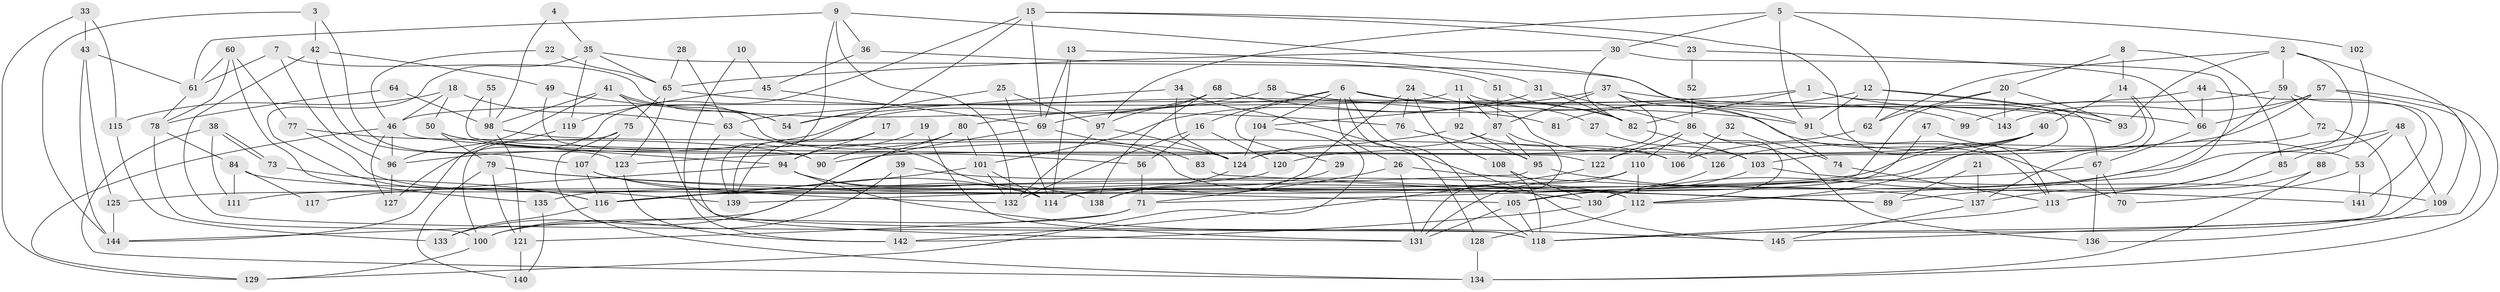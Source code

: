 // coarse degree distribution, {12: 0.0136986301369863, 6: 0.1095890410958904, 13: 0.0273972602739726, 4: 0.1643835616438356, 9: 0.0273972602739726, 7: 0.0958904109589041, 14: 0.0273972602739726, 16: 0.0136986301369863, 3: 0.1506849315068493, 2: 0.1780821917808219, 5: 0.1506849315068493, 11: 0.0136986301369863, 8: 0.0136986301369863, 10: 0.0136986301369863}
// Generated by graph-tools (version 1.1) at 2025/51/03/04/25 22:51:05]
// undirected, 145 vertices, 290 edges
graph export_dot {
  node [color=gray90,style=filled];
  1;
  2;
  3;
  4;
  5;
  6;
  7;
  8;
  9;
  10;
  11;
  12;
  13;
  14;
  15;
  16;
  17;
  18;
  19;
  20;
  21;
  22;
  23;
  24;
  25;
  26;
  27;
  28;
  29;
  30;
  31;
  32;
  33;
  34;
  35;
  36;
  37;
  38;
  39;
  40;
  41;
  42;
  43;
  44;
  45;
  46;
  47;
  48;
  49;
  50;
  51;
  52;
  53;
  54;
  55;
  56;
  57;
  58;
  59;
  60;
  61;
  62;
  63;
  64;
  65;
  66;
  67;
  68;
  69;
  70;
  71;
  72;
  73;
  74;
  75;
  76;
  77;
  78;
  79;
  80;
  81;
  82;
  83;
  84;
  85;
  86;
  87;
  88;
  89;
  90;
  91;
  92;
  93;
  94;
  95;
  96;
  97;
  98;
  99;
  100;
  101;
  102;
  103;
  104;
  105;
  106;
  107;
  108;
  109;
  110;
  111;
  112;
  113;
  114;
  115;
  116;
  117;
  118;
  119;
  120;
  121;
  122;
  123;
  124;
  125;
  126;
  127;
  128;
  129;
  130;
  131;
  132;
  133;
  134;
  135;
  136;
  137;
  138;
  139;
  140;
  141;
  142;
  143;
  144;
  145;
  1 -- 82;
  1 -- 71;
  1 -- 69;
  1 -- 93;
  2 -- 93;
  2 -- 112;
  2 -- 59;
  2 -- 62;
  2 -- 109;
  3 -- 42;
  3 -- 144;
  3 -- 123;
  4 -- 98;
  4 -- 35;
  5 -- 97;
  5 -- 62;
  5 -- 30;
  5 -- 91;
  5 -- 102;
  6 -- 118;
  6 -- 104;
  6 -- 16;
  6 -- 26;
  6 -- 29;
  6 -- 99;
  6 -- 126;
  6 -- 128;
  7 -- 96;
  7 -- 61;
  7 -- 54;
  8 -- 14;
  8 -- 20;
  8 -- 85;
  9 -- 61;
  9 -- 91;
  9 -- 36;
  9 -- 132;
  9 -- 139;
  10 -- 142;
  10 -- 45;
  11 -- 92;
  11 -- 87;
  11 -- 46;
  11 -- 70;
  12 -- 91;
  12 -- 67;
  12 -- 81;
  12 -- 93;
  13 -- 114;
  13 -- 69;
  13 -- 31;
  14 -- 103;
  14 -- 137;
  14 -- 40;
  15 -- 69;
  15 -- 139;
  15 -- 23;
  15 -- 113;
  15 -- 127;
  16 -- 132;
  16 -- 56;
  16 -- 120;
  17 -- 94;
  17 -- 139;
  18 -- 46;
  18 -- 50;
  18 -- 63;
  18 -- 115;
  19 -- 131;
  19 -- 94;
  20 -- 93;
  20 -- 116;
  20 -- 62;
  20 -- 143;
  21 -- 137;
  21 -- 89;
  22 -- 46;
  22 -- 65;
  23 -- 66;
  23 -- 52;
  24 -- 108;
  24 -- 114;
  24 -- 27;
  24 -- 76;
  25 -- 54;
  25 -- 97;
  25 -- 114;
  26 -- 131;
  26 -- 71;
  26 -- 141;
  27 -- 103;
  28 -- 65;
  28 -- 63;
  29 -- 138;
  30 -- 130;
  30 -- 65;
  30 -- 82;
  31 -- 101;
  31 -- 82;
  31 -- 86;
  32 -- 106;
  32 -- 74;
  33 -- 129;
  33 -- 43;
  33 -- 115;
  34 -- 124;
  34 -- 145;
  34 -- 54;
  35 -- 65;
  35 -- 116;
  35 -- 119;
  35 -- 143;
  36 -- 51;
  36 -- 45;
  37 -- 104;
  37 -- 124;
  37 -- 66;
  37 -- 74;
  37 -- 87;
  38 -- 134;
  38 -- 73;
  38 -- 73;
  38 -- 111;
  39 -- 142;
  39 -- 112;
  39 -- 100;
  40 -- 112;
  40 -- 106;
  40 -- 111;
  40 -- 120;
  41 -- 54;
  41 -- 96;
  41 -- 98;
  41 -- 112;
  41 -- 118;
  42 -- 118;
  42 -- 107;
  42 -- 49;
  43 -- 61;
  43 -- 125;
  43 -- 144;
  44 -- 66;
  44 -- 63;
  44 -- 141;
  45 -- 69;
  45 -- 119;
  46 -- 94;
  46 -- 96;
  46 -- 127;
  46 -- 129;
  47 -- 114;
  47 -- 53;
  48 -- 53;
  48 -- 85;
  48 -- 89;
  48 -- 109;
  49 -- 90;
  49 -- 76;
  50 -- 124;
  50 -- 56;
  50 -- 79;
  51 -- 82;
  51 -- 87;
  52 -- 86;
  53 -- 141;
  53 -- 70;
  55 -- 122;
  55 -- 98;
  56 -- 71;
  57 -- 134;
  57 -- 143;
  57 -- 66;
  57 -- 90;
  57 -- 145;
  58 -- 82;
  58 -- 80;
  59 -- 118;
  59 -- 72;
  59 -- 99;
  59 -- 105;
  60 -- 78;
  60 -- 77;
  60 -- 61;
  60 -- 135;
  61 -- 78;
  62 -- 122;
  63 -- 131;
  63 -- 114;
  64 -- 98;
  64 -- 78;
  65 -- 75;
  65 -- 81;
  65 -- 123;
  66 -- 67;
  67 -- 136;
  67 -- 70;
  67 -- 116;
  68 -- 96;
  68 -- 91;
  68 -- 97;
  68 -- 138;
  69 -- 133;
  69 -- 83;
  71 -- 121;
  71 -- 100;
  72 -- 118;
  72 -- 126;
  73 -- 116;
  74 -- 113;
  75 -- 107;
  75 -- 100;
  75 -- 134;
  76 -- 95;
  77 -- 139;
  77 -- 90;
  78 -- 100;
  78 -- 84;
  79 -- 130;
  79 -- 89;
  79 -- 121;
  79 -- 140;
  80 -- 101;
  80 -- 144;
  80 -- 90;
  82 -- 103;
  83 -- 89;
  84 -- 105;
  84 -- 111;
  84 -- 117;
  85 -- 113;
  86 -- 110;
  86 -- 112;
  86 -- 122;
  86 -- 136;
  87 -- 95;
  87 -- 124;
  87 -- 131;
  88 -- 113;
  88 -- 134;
  91 -- 113;
  92 -- 123;
  92 -- 106;
  92 -- 95;
  94 -- 138;
  94 -- 114;
  94 -- 117;
  94 -- 145;
  95 -- 137;
  95 -- 139;
  96 -- 127;
  97 -- 132;
  97 -- 124;
  98 -- 121;
  98 -- 106;
  100 -- 129;
  101 -- 114;
  101 -- 132;
  101 -- 116;
  102 -- 137;
  103 -- 109;
  103 -- 105;
  104 -- 124;
  104 -- 129;
  105 -- 118;
  105 -- 131;
  107 -- 116;
  107 -- 114;
  107 -- 132;
  108 -- 118;
  108 -- 130;
  109 -- 136;
  110 -- 131;
  110 -- 112;
  110 -- 135;
  112 -- 128;
  113 -- 118;
  115 -- 133;
  116 -- 133;
  119 -- 144;
  120 -- 125;
  121 -- 140;
  122 -- 142;
  123 -- 142;
  124 -- 138;
  125 -- 144;
  126 -- 130;
  128 -- 134;
  130 -- 142;
  135 -- 140;
  137 -- 145;
}
